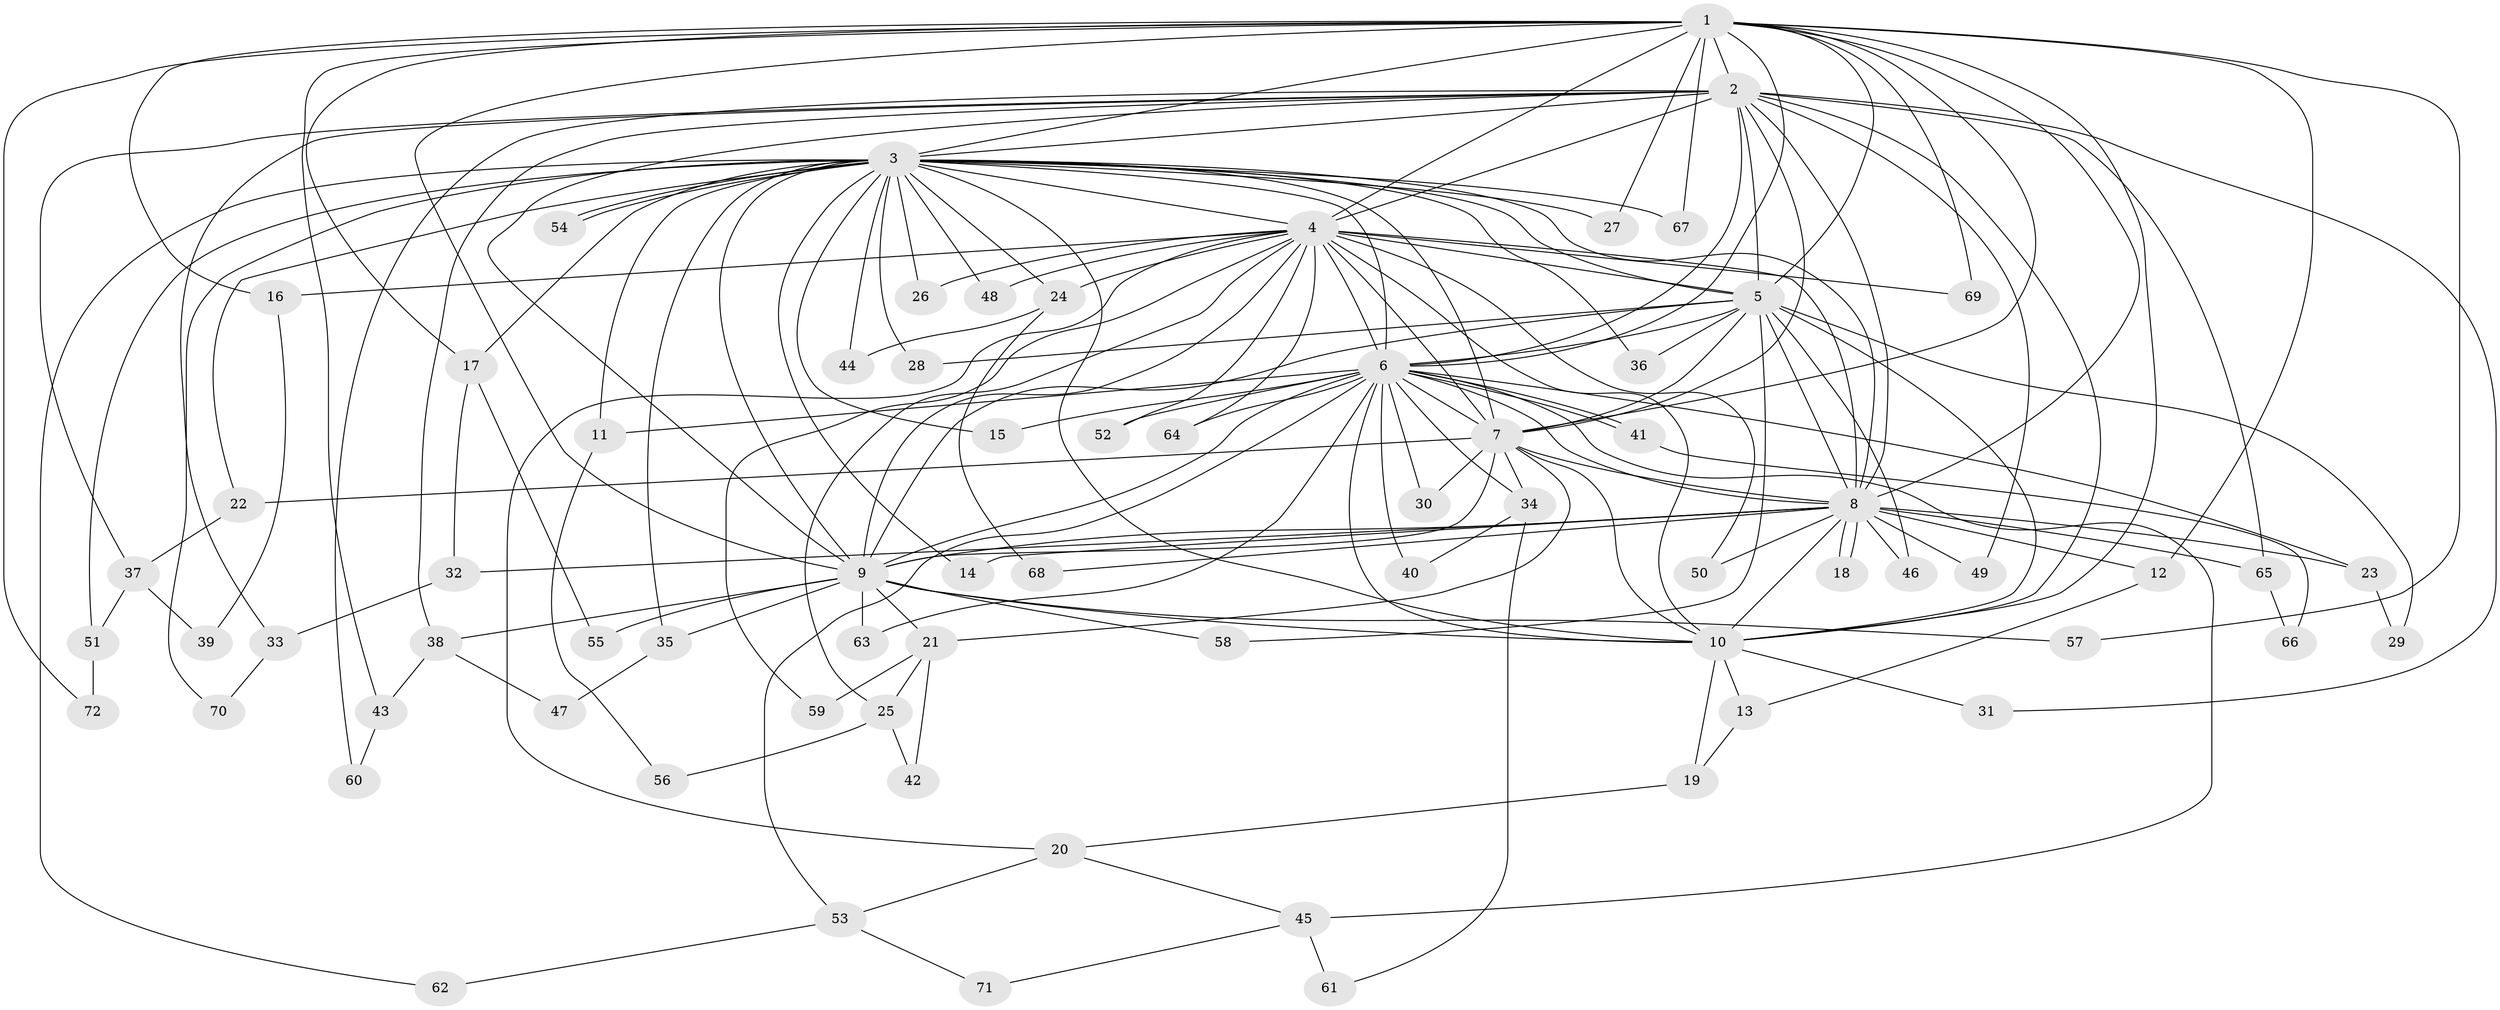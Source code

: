 // coarse degree distribution, {11: 0.03571428571428571, 12: 0.07142857142857142, 20: 0.03571428571428571, 8: 0.03571428571428571, 14: 0.03571428571428571, 9: 0.03571428571428571, 3: 0.17857142857142858, 2: 0.35714285714285715, 5: 0.07142857142857142, 4: 0.03571428571428571, 1: 0.10714285714285714}
// Generated by graph-tools (version 1.1) at 2025/17/03/04/25 18:17:31]
// undirected, 72 vertices, 169 edges
graph export_dot {
graph [start="1"]
  node [color=gray90,style=filled];
  1;
  2;
  3;
  4;
  5;
  6;
  7;
  8;
  9;
  10;
  11;
  12;
  13;
  14;
  15;
  16;
  17;
  18;
  19;
  20;
  21;
  22;
  23;
  24;
  25;
  26;
  27;
  28;
  29;
  30;
  31;
  32;
  33;
  34;
  35;
  36;
  37;
  38;
  39;
  40;
  41;
  42;
  43;
  44;
  45;
  46;
  47;
  48;
  49;
  50;
  51;
  52;
  53;
  54;
  55;
  56;
  57;
  58;
  59;
  60;
  61;
  62;
  63;
  64;
  65;
  66;
  67;
  68;
  69;
  70;
  71;
  72;
  1 -- 2;
  1 -- 3;
  1 -- 4;
  1 -- 5;
  1 -- 6;
  1 -- 7;
  1 -- 8;
  1 -- 9;
  1 -- 10;
  1 -- 12;
  1 -- 16;
  1 -- 17;
  1 -- 27;
  1 -- 43;
  1 -- 57;
  1 -- 67;
  1 -- 69;
  1 -- 72;
  2 -- 3;
  2 -- 4;
  2 -- 5;
  2 -- 6;
  2 -- 7;
  2 -- 8;
  2 -- 9;
  2 -- 10;
  2 -- 31;
  2 -- 33;
  2 -- 37;
  2 -- 38;
  2 -- 49;
  2 -- 60;
  2 -- 65;
  3 -- 4;
  3 -- 5;
  3 -- 6;
  3 -- 7;
  3 -- 8;
  3 -- 9;
  3 -- 10;
  3 -- 11;
  3 -- 14;
  3 -- 15;
  3 -- 17;
  3 -- 22;
  3 -- 24;
  3 -- 26;
  3 -- 27;
  3 -- 28;
  3 -- 35;
  3 -- 36;
  3 -- 44;
  3 -- 48;
  3 -- 51;
  3 -- 54;
  3 -- 54;
  3 -- 62;
  3 -- 67;
  3 -- 70;
  4 -- 5;
  4 -- 6;
  4 -- 7;
  4 -- 8;
  4 -- 9;
  4 -- 10;
  4 -- 16;
  4 -- 20;
  4 -- 24;
  4 -- 25;
  4 -- 26;
  4 -- 48;
  4 -- 50;
  4 -- 52;
  4 -- 59;
  4 -- 64;
  4 -- 69;
  5 -- 6;
  5 -- 7;
  5 -- 8;
  5 -- 9;
  5 -- 10;
  5 -- 28;
  5 -- 29;
  5 -- 36;
  5 -- 46;
  5 -- 58;
  6 -- 7;
  6 -- 8;
  6 -- 9;
  6 -- 10;
  6 -- 11;
  6 -- 15;
  6 -- 23;
  6 -- 30;
  6 -- 34;
  6 -- 40;
  6 -- 41;
  6 -- 41;
  6 -- 45;
  6 -- 52;
  6 -- 53;
  6 -- 63;
  6 -- 64;
  7 -- 8;
  7 -- 9;
  7 -- 10;
  7 -- 21;
  7 -- 22;
  7 -- 30;
  7 -- 34;
  8 -- 9;
  8 -- 10;
  8 -- 12;
  8 -- 14;
  8 -- 18;
  8 -- 18;
  8 -- 23;
  8 -- 32;
  8 -- 46;
  8 -- 49;
  8 -- 50;
  8 -- 65;
  8 -- 68;
  9 -- 10;
  9 -- 21;
  9 -- 35;
  9 -- 38;
  9 -- 55;
  9 -- 57;
  9 -- 58;
  9 -- 63;
  10 -- 13;
  10 -- 19;
  10 -- 31;
  11 -- 56;
  12 -- 13;
  13 -- 19;
  16 -- 39;
  17 -- 32;
  17 -- 55;
  19 -- 20;
  20 -- 45;
  20 -- 53;
  21 -- 25;
  21 -- 42;
  21 -- 59;
  22 -- 37;
  23 -- 29;
  24 -- 44;
  24 -- 68;
  25 -- 42;
  25 -- 56;
  32 -- 33;
  33 -- 70;
  34 -- 40;
  34 -- 61;
  35 -- 47;
  37 -- 39;
  37 -- 51;
  38 -- 43;
  38 -- 47;
  41 -- 66;
  43 -- 60;
  45 -- 61;
  45 -- 71;
  51 -- 72;
  53 -- 62;
  53 -- 71;
  65 -- 66;
}
